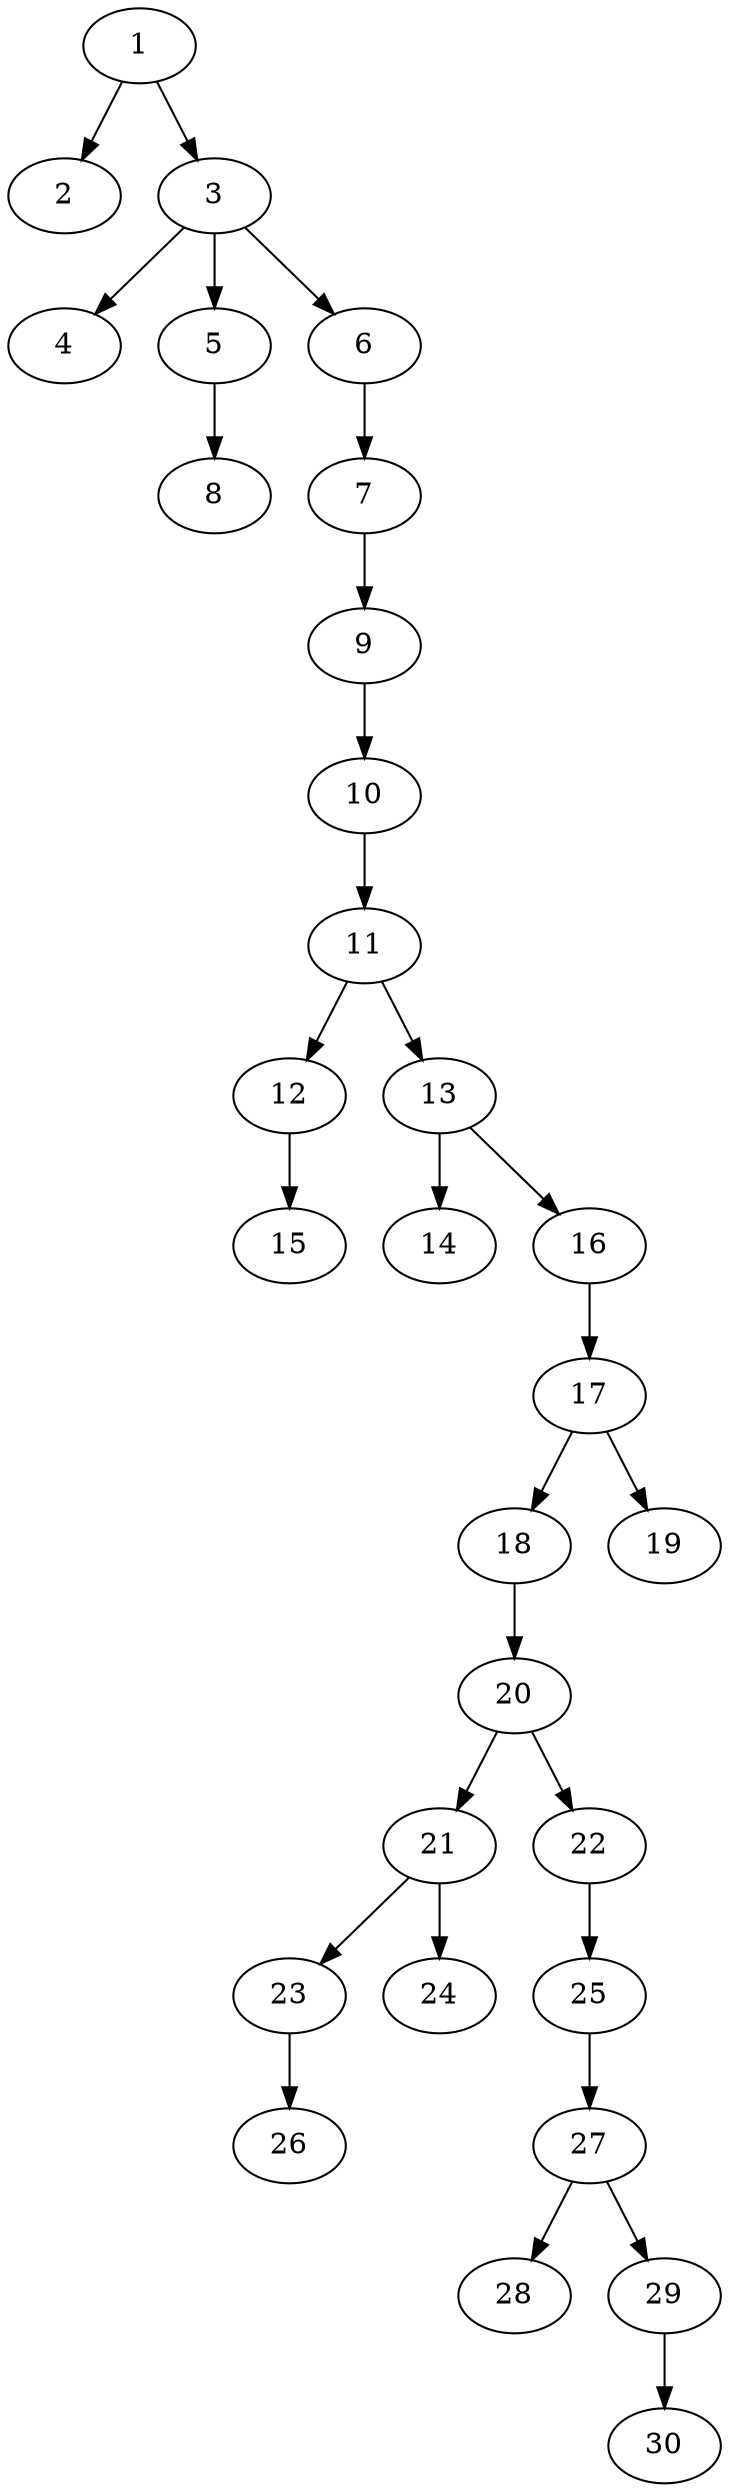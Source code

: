 // DAG automatically generated by daggen at Wed Apr 12 12:20:46 2017
// ./daggen --dot -n 30 --jump=3 --fat=0.2 --regularity=0.2 --density=0.6 
digraph G {
  1 [size="809542470588", alpha="0.18"]
  1 -> 2 [size ="679477248"]
  1 -> 3 [size ="679477248"]
  2 [size="10015574698", alpha="0.13"]
  3 [size="231928233984", alpha="0.18"]
  3 -> 4 [size ="301989888"]
  3 -> 5 [size ="301989888"]
  3 -> 6 [size ="301989888"]
  4 [size="184263141468", alpha="0.16"]
  5 [size="81144222960", alpha="0.05"]
  5 -> 8 [size ="134217728"]
  6 [size="319700830711", alpha="0.00"]
  6 -> 7 [size ="209715200"]
  7 [size="612769071", alpha="0.02"]
  7 -> 9 [size ="75497472"]
  8 [size="11093527150", alpha="0.07"]
  9 [size="46907195359", alpha="0.12"]
  9 -> 10 [size ="75497472"]
  10 [size="15855495084", alpha="0.11"]
  10 -> 11 [size ="33554432"]
  11 [size="20305482869", alpha="0.04"]
  11 -> 12 [size ="411041792"]
  11 -> 13 [size ="411041792"]
  12 [size="30437428509", alpha="0.05"]
  12 -> 15 [size ="838860800"]
  13 [size="29174612858", alpha="0.05"]
  13 -> 14 [size ="679477248"]
  13 -> 16 [size ="679477248"]
  14 [size="10978975635", alpha="0.15"]
  15 [size="5569180730", alpha="0.18"]
  16 [size="27901726563", alpha="0.00"]
  16 -> 17 [size ="679477248"]
  17 [size="29471027300", alpha="0.19"]
  17 -> 18 [size ="838860800"]
  17 -> 19 [size ="838860800"]
  18 [size="549755813888", alpha="0.07"]
  18 -> 20 [size ="536870912"]
  19 [size="368293445632", alpha="0.11"]
  20 [size="231928233984", alpha="0.07"]
  20 -> 21 [size ="301989888"]
  20 -> 22 [size ="301989888"]
  21 [size="1916582307", alpha="0.14"]
  21 -> 23 [size ="75497472"]
  21 -> 24 [size ="75497472"]
  22 [size="560978229240", alpha="0.20"]
  22 -> 25 [size ="411041792"]
  23 [size="41227988012", alpha="0.20"]
  23 -> 26 [size ="75497472"]
  24 [size="782757789696", alpha="0.16"]
  25 [size="463971492281", alpha="0.06"]
  25 -> 27 [size ="411041792"]
  26 [size="267935723475", alpha="0.04"]
  27 [size="2267740133", alpha="0.17"]
  27 -> 28 [size ="134217728"]
  27 -> 29 [size ="134217728"]
  28 [size="432707604227", alpha="0.16"]
  29 [size="1073741824000", alpha="0.11"]
  29 -> 30 [size ="838860800"]
  30 [size="18485129898", alpha="0.14"]
}
